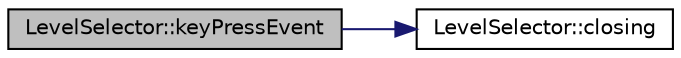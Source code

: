 digraph G
{
  edge [fontname="Helvetica",fontsize="10",labelfontname="Helvetica",labelfontsize="10"];
  node [fontname="Helvetica",fontsize="10",shape=record];
  rankdir="LR";
  Node1 [label="LevelSelector::keyPressEvent",height=0.2,width=0.4,color="black", fillcolor="grey75", style="filled" fontcolor="black"];
  Node1 -> Node2 [color="midnightblue",fontsize="10",style="solid",fontname="Helvetica"];
  Node2 [label="LevelSelector::closing",height=0.2,width=0.4,color="black", fillcolor="white", style="filled",URL="$classLevelSelector.html#a6897d4196ae84e13ff389170ec77ea3d"];
}
